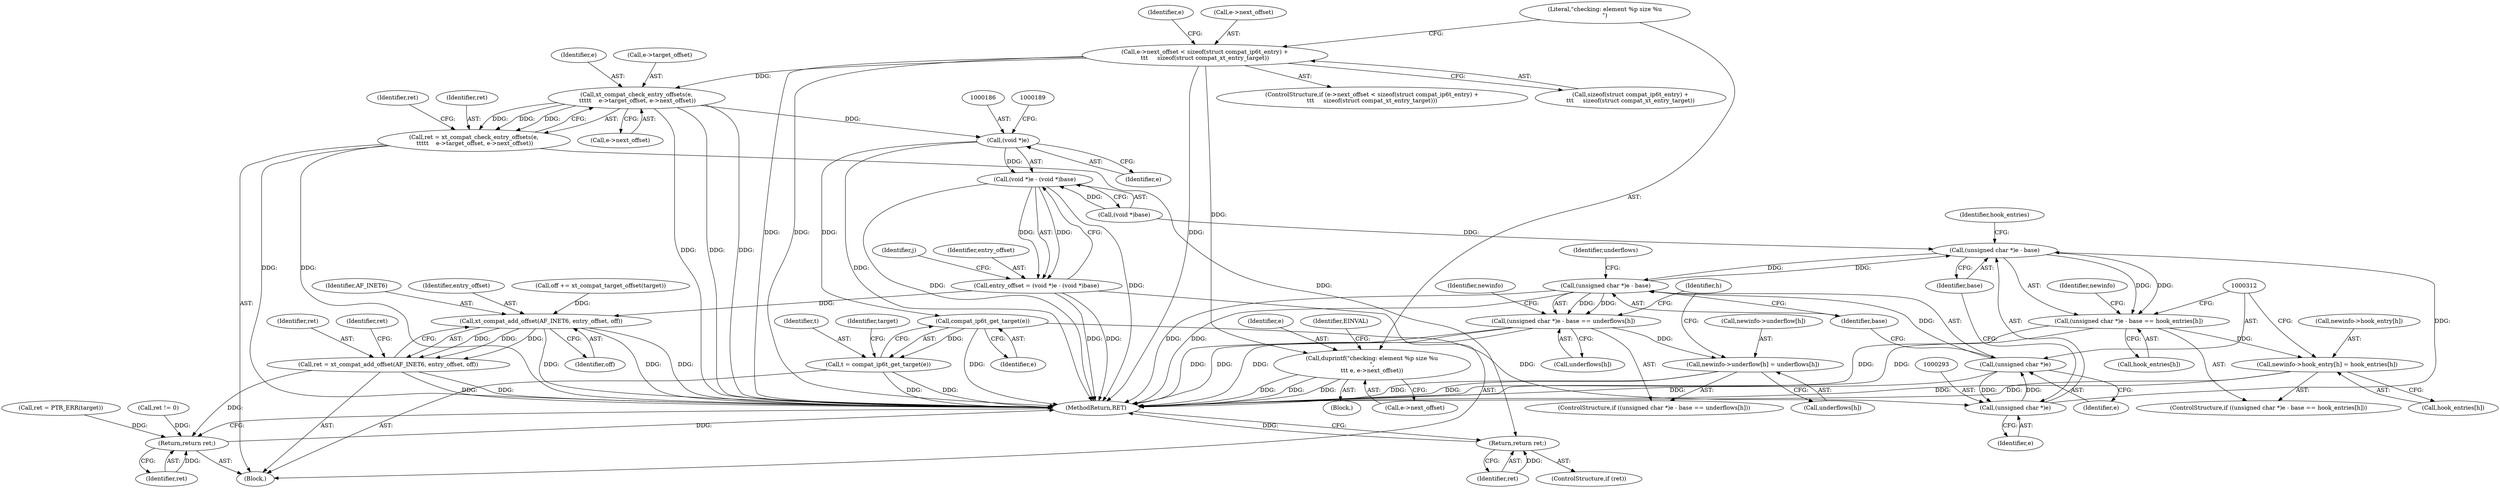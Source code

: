 digraph "1_linux_ce683e5f9d045e5d67d1312a42b359cb2ab2a13c_3@API" {
"1000132" [label="(Call,e->next_offset < sizeof(struct compat_ip6t_entry) +\n\t\t\t     sizeof(struct compat_xt_entry_target))"];
"1000142" [label="(Call,duprintf(\"checking: element %p size %u\n\",\n\t\t\t e, e->next_offset))"];
"1000163" [label="(Call,xt_compat_check_entry_offsets(e,\n \t\t\t\t\t    e->target_offset, e->next_offset))"];
"1000161" [label="(Call,ret = xt_compat_check_entry_offsets(e,\n \t\t\t\t\t    e->target_offset, e->next_offset))"];
"1000173" [label="(Return,return ret;)"];
"1000185" [label="(Call,(void *)e)"];
"1000184" [label="(Call,(void *)e - (void *)base)"];
"1000182" [label="(Call,entry_offset = (void *)e - (void *)base)"];
"1000272" [label="(Call,xt_compat_add_offset(AF_INET6, entry_offset, off))"];
"1000270" [label="(Call,ret = xt_compat_add_offset(AF_INET6, entry_offset, off))"];
"1000373" [label="(Return,return ret;)"];
"1000215" [label="(Call,compat_ip6t_get_target(e))"];
"1000213" [label="(Call,t = compat_ip6t_get_target(e))"];
"1000292" [label="(Call,(unsigned char *)e)"];
"1000291" [label="(Call,(unsigned char *)e - base)"];
"1000290" [label="(Call,(unsigned char *)e - base == hook_entries[h])"];
"1000299" [label="(Call,newinfo->hook_entry[h] = hook_entries[h])"];
"1000310" [label="(Call,(unsigned char *)e - base)"];
"1000309" [label="(Call,(unsigned char *)e - base == underflows[h])"];
"1000318" [label="(Call,newinfo->underflow[h] = underflows[h])"];
"1000311" [label="(Call,(unsigned char *)e)"];
"1000296" [label="(Call,hook_entries[h])"];
"1000321" [label="(Identifier,newinfo)"];
"1000141" [label="(Block,)"];
"1000272" [label="(Call,xt_compat_add_offset(AF_INET6, entry_offset, off))"];
"1000162" [label="(Identifier,ret)"];
"1000373" [label="(Return,return ret;)"];
"1000142" [label="(Call,duprintf(\"checking: element %p size %u\n\",\n\t\t\t e, e->next_offset))"];
"1000294" [label="(Identifier,e)"];
"1000183" [label="(Identifier,entry_offset)"];
"1000314" [label="(Identifier,base)"];
"1000315" [label="(Call,underflows[h])"];
"1000156" [label="(Identifier,e)"];
"1000168" [label="(Call,e->next_offset)"];
"1000316" [label="(Identifier,underflows)"];
"1000163" [label="(Call,xt_compat_check_entry_offsets(e,\n \t\t\t\t\t    e->target_offset, e->next_offset))"];
"1000273" [label="(Identifier,AF_INET6)"];
"1000173" [label="(Return,return ret;)"];
"1000375" [label="(MethodReturn,RET)"];
"1000136" [label="(Call,sizeof(struct compat_ip6t_entry) +\n\t\t\t     sizeof(struct compat_xt_entry_target))"];
"1000319" [label="(Call,newinfo->underflow[h])"];
"1000161" [label="(Call,ret = xt_compat_check_entry_offsets(e,\n \t\t\t\t\t    e->target_offset, e->next_offset))"];
"1000300" [label="(Call,newinfo->hook_entry[h])"];
"1000374" [label="(Identifier,ret)"];
"1000270" [label="(Call,ret = xt_compat_add_offset(AF_INET6, entry_offset, off))"];
"1000150" [label="(Identifier,EINVAL)"];
"1000308" [label="(ControlStructure,if ((unsigned char *)e - base == underflows[h]))"];
"1000192" [label="(Identifier,j)"];
"1000164" [label="(Identifier,e)"];
"1000216" [label="(Identifier,e)"];
"1000311" [label="(Call,(unsigned char *)e)"];
"1000111" [label="(Block,)"];
"1000174" [label="(Identifier,ret)"];
"1000275" [label="(Identifier,off)"];
"1000310" [label="(Call,(unsigned char *)e - base)"];
"1000185" [label="(Call,(void *)e)"];
"1000165" [label="(Call,e->target_offset)"];
"1000131" [label="(ControlStructure,if (e->next_offset < sizeof(struct compat_ip6t_entry) +\n\t\t\t     sizeof(struct compat_xt_entry_target)))"];
"1000290" [label="(Call,(unsigned char *)e - base == hook_entries[h])"];
"1000133" [label="(Call,e->next_offset)"];
"1000274" [label="(Identifier,entry_offset)"];
"1000297" [label="(Identifier,hook_entries)"];
"1000309" [label="(Call,(unsigned char *)e - base == underflows[h])"];
"1000287" [label="(Identifier,h)"];
"1000313" [label="(Identifier,e)"];
"1000145" [label="(Call,e->next_offset)"];
"1000184" [label="(Call,(void *)e - (void *)base)"];
"1000305" [label="(Call,hook_entries[h])"];
"1000187" [label="(Identifier,e)"];
"1000271" [label="(Identifier,ret)"];
"1000207" [label="(Call,ret != 0)"];
"1000292" [label="(Call,(unsigned char *)e)"];
"1000324" [label="(Call,underflows[h])"];
"1000132" [label="(Call,e->next_offset < sizeof(struct compat_ip6t_entry) +\n\t\t\t     sizeof(struct compat_xt_entry_target))"];
"1000214" [label="(Identifier,t)"];
"1000318" [label="(Call,newinfo->underflow[h] = underflows[h])"];
"1000248" [label="(Call,ret = PTR_ERR(target))"];
"1000295" [label="(Identifier,base)"];
"1000289" [label="(ControlStructure,if ((unsigned char *)e - base == hook_entries[h]))"];
"1000171" [label="(ControlStructure,if (ret))"];
"1000188" [label="(Call,(void *)base)"];
"1000277" [label="(Identifier,ret)"];
"1000143" [label="(Literal,\"checking: element %p size %u\n\")"];
"1000302" [label="(Identifier,newinfo)"];
"1000218" [label="(Identifier,target)"];
"1000299" [label="(Call,newinfo->hook_entry[h] = hook_entries[h])"];
"1000291" [label="(Call,(unsigned char *)e - base)"];
"1000182" [label="(Call,entry_offset = (void *)e - (void *)base)"];
"1000213" [label="(Call,t = compat_ip6t_get_target(e))"];
"1000262" [label="(Call,off += xt_compat_target_offset(target))"];
"1000172" [label="(Identifier,ret)"];
"1000215" [label="(Call,compat_ip6t_get_target(e))"];
"1000144" [label="(Identifier,e)"];
"1000132" -> "1000131"  [label="AST: "];
"1000132" -> "1000136"  [label="CFG: "];
"1000133" -> "1000132"  [label="AST: "];
"1000136" -> "1000132"  [label="AST: "];
"1000143" -> "1000132"  [label="CFG: "];
"1000156" -> "1000132"  [label="CFG: "];
"1000132" -> "1000375"  [label="DDG: "];
"1000132" -> "1000375"  [label="DDG: "];
"1000132" -> "1000375"  [label="DDG: "];
"1000132" -> "1000142"  [label="DDG: "];
"1000132" -> "1000163"  [label="DDG: "];
"1000142" -> "1000141"  [label="AST: "];
"1000142" -> "1000145"  [label="CFG: "];
"1000143" -> "1000142"  [label="AST: "];
"1000144" -> "1000142"  [label="AST: "];
"1000145" -> "1000142"  [label="AST: "];
"1000150" -> "1000142"  [label="CFG: "];
"1000142" -> "1000375"  [label="DDG: "];
"1000142" -> "1000375"  [label="DDG: "];
"1000142" -> "1000375"  [label="DDG: "];
"1000163" -> "1000161"  [label="AST: "];
"1000163" -> "1000168"  [label="CFG: "];
"1000164" -> "1000163"  [label="AST: "];
"1000165" -> "1000163"  [label="AST: "];
"1000168" -> "1000163"  [label="AST: "];
"1000161" -> "1000163"  [label="CFG: "];
"1000163" -> "1000375"  [label="DDG: "];
"1000163" -> "1000375"  [label="DDG: "];
"1000163" -> "1000375"  [label="DDG: "];
"1000163" -> "1000161"  [label="DDG: "];
"1000163" -> "1000161"  [label="DDG: "];
"1000163" -> "1000161"  [label="DDG: "];
"1000163" -> "1000185"  [label="DDG: "];
"1000161" -> "1000111"  [label="AST: "];
"1000162" -> "1000161"  [label="AST: "];
"1000172" -> "1000161"  [label="CFG: "];
"1000161" -> "1000375"  [label="DDG: "];
"1000161" -> "1000375"  [label="DDG: "];
"1000161" -> "1000173"  [label="DDG: "];
"1000173" -> "1000171"  [label="AST: "];
"1000173" -> "1000174"  [label="CFG: "];
"1000174" -> "1000173"  [label="AST: "];
"1000375" -> "1000173"  [label="CFG: "];
"1000173" -> "1000375"  [label="DDG: "];
"1000174" -> "1000173"  [label="DDG: "];
"1000185" -> "1000184"  [label="AST: "];
"1000185" -> "1000187"  [label="CFG: "];
"1000186" -> "1000185"  [label="AST: "];
"1000187" -> "1000185"  [label="AST: "];
"1000189" -> "1000185"  [label="CFG: "];
"1000185" -> "1000375"  [label="DDG: "];
"1000185" -> "1000184"  [label="DDG: "];
"1000185" -> "1000215"  [label="DDG: "];
"1000184" -> "1000182"  [label="AST: "];
"1000184" -> "1000188"  [label="CFG: "];
"1000188" -> "1000184"  [label="AST: "];
"1000182" -> "1000184"  [label="CFG: "];
"1000184" -> "1000375"  [label="DDG: "];
"1000184" -> "1000375"  [label="DDG: "];
"1000184" -> "1000182"  [label="DDG: "];
"1000184" -> "1000182"  [label="DDG: "];
"1000188" -> "1000184"  [label="DDG: "];
"1000182" -> "1000111"  [label="AST: "];
"1000183" -> "1000182"  [label="AST: "];
"1000192" -> "1000182"  [label="CFG: "];
"1000182" -> "1000375"  [label="DDG: "];
"1000182" -> "1000375"  [label="DDG: "];
"1000182" -> "1000272"  [label="DDG: "];
"1000272" -> "1000270"  [label="AST: "];
"1000272" -> "1000275"  [label="CFG: "];
"1000273" -> "1000272"  [label="AST: "];
"1000274" -> "1000272"  [label="AST: "];
"1000275" -> "1000272"  [label="AST: "];
"1000270" -> "1000272"  [label="CFG: "];
"1000272" -> "1000375"  [label="DDG: "];
"1000272" -> "1000375"  [label="DDG: "];
"1000272" -> "1000375"  [label="DDG: "];
"1000272" -> "1000270"  [label="DDG: "];
"1000272" -> "1000270"  [label="DDG: "];
"1000272" -> "1000270"  [label="DDG: "];
"1000262" -> "1000272"  [label="DDG: "];
"1000270" -> "1000111"  [label="AST: "];
"1000271" -> "1000270"  [label="AST: "];
"1000277" -> "1000270"  [label="CFG: "];
"1000270" -> "1000375"  [label="DDG: "];
"1000270" -> "1000375"  [label="DDG: "];
"1000270" -> "1000373"  [label="DDG: "];
"1000373" -> "1000111"  [label="AST: "];
"1000373" -> "1000374"  [label="CFG: "];
"1000374" -> "1000373"  [label="AST: "];
"1000375" -> "1000373"  [label="CFG: "];
"1000373" -> "1000375"  [label="DDG: "];
"1000374" -> "1000373"  [label="DDG: "];
"1000207" -> "1000373"  [label="DDG: "];
"1000248" -> "1000373"  [label="DDG: "];
"1000215" -> "1000213"  [label="AST: "];
"1000215" -> "1000216"  [label="CFG: "];
"1000216" -> "1000215"  [label="AST: "];
"1000213" -> "1000215"  [label="CFG: "];
"1000215" -> "1000375"  [label="DDG: "];
"1000215" -> "1000213"  [label="DDG: "];
"1000215" -> "1000292"  [label="DDG: "];
"1000213" -> "1000111"  [label="AST: "];
"1000214" -> "1000213"  [label="AST: "];
"1000218" -> "1000213"  [label="CFG: "];
"1000213" -> "1000375"  [label="DDG: "];
"1000213" -> "1000375"  [label="DDG: "];
"1000292" -> "1000291"  [label="AST: "];
"1000292" -> "1000294"  [label="CFG: "];
"1000293" -> "1000292"  [label="AST: "];
"1000294" -> "1000292"  [label="AST: "];
"1000295" -> "1000292"  [label="CFG: "];
"1000292" -> "1000291"  [label="DDG: "];
"1000311" -> "1000292"  [label="DDG: "];
"1000292" -> "1000311"  [label="DDG: "];
"1000291" -> "1000290"  [label="AST: "];
"1000291" -> "1000295"  [label="CFG: "];
"1000295" -> "1000291"  [label="AST: "];
"1000297" -> "1000291"  [label="CFG: "];
"1000291" -> "1000290"  [label="DDG: "];
"1000291" -> "1000290"  [label="DDG: "];
"1000188" -> "1000291"  [label="DDG: "];
"1000310" -> "1000291"  [label="DDG: "];
"1000291" -> "1000310"  [label="DDG: "];
"1000290" -> "1000289"  [label="AST: "];
"1000290" -> "1000296"  [label="CFG: "];
"1000296" -> "1000290"  [label="AST: "];
"1000302" -> "1000290"  [label="CFG: "];
"1000312" -> "1000290"  [label="CFG: "];
"1000290" -> "1000375"  [label="DDG: "];
"1000290" -> "1000375"  [label="DDG: "];
"1000290" -> "1000299"  [label="DDG: "];
"1000299" -> "1000289"  [label="AST: "];
"1000299" -> "1000305"  [label="CFG: "];
"1000300" -> "1000299"  [label="AST: "];
"1000305" -> "1000299"  [label="AST: "];
"1000312" -> "1000299"  [label="CFG: "];
"1000299" -> "1000375"  [label="DDG: "];
"1000299" -> "1000375"  [label="DDG: "];
"1000310" -> "1000309"  [label="AST: "];
"1000310" -> "1000314"  [label="CFG: "];
"1000311" -> "1000310"  [label="AST: "];
"1000314" -> "1000310"  [label="AST: "];
"1000316" -> "1000310"  [label="CFG: "];
"1000310" -> "1000375"  [label="DDG: "];
"1000310" -> "1000375"  [label="DDG: "];
"1000310" -> "1000309"  [label="DDG: "];
"1000310" -> "1000309"  [label="DDG: "];
"1000311" -> "1000310"  [label="DDG: "];
"1000309" -> "1000308"  [label="AST: "];
"1000309" -> "1000315"  [label="CFG: "];
"1000315" -> "1000309"  [label="AST: "];
"1000321" -> "1000309"  [label="CFG: "];
"1000287" -> "1000309"  [label="CFG: "];
"1000309" -> "1000375"  [label="DDG: "];
"1000309" -> "1000375"  [label="DDG: "];
"1000309" -> "1000375"  [label="DDG: "];
"1000309" -> "1000318"  [label="DDG: "];
"1000318" -> "1000308"  [label="AST: "];
"1000318" -> "1000324"  [label="CFG: "];
"1000319" -> "1000318"  [label="AST: "];
"1000324" -> "1000318"  [label="AST: "];
"1000287" -> "1000318"  [label="CFG: "];
"1000318" -> "1000375"  [label="DDG: "];
"1000318" -> "1000375"  [label="DDG: "];
"1000311" -> "1000313"  [label="CFG: "];
"1000312" -> "1000311"  [label="AST: "];
"1000313" -> "1000311"  [label="AST: "];
"1000314" -> "1000311"  [label="CFG: "];
"1000311" -> "1000375"  [label="DDG: "];
}
